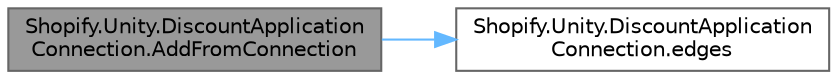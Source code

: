 digraph "Shopify.Unity.DiscountApplicationConnection.AddFromConnection"
{
 // LATEX_PDF_SIZE
  bgcolor="transparent";
  edge [fontname=Helvetica,fontsize=10,labelfontname=Helvetica,labelfontsize=10];
  node [fontname=Helvetica,fontsize=10,shape=box,height=0.2,width=0.4];
  rankdir="LR";
  Node1 [id="Node000001",label="Shopify.Unity.DiscountApplication\lConnection.AddFromConnection",height=0.2,width=0.4,color="gray40", fillcolor="grey60", style="filled", fontcolor="black",tooltip="This is a utility function that allows you to append newly queried data from a connection into this o..."];
  Node1 -> Node2 [id="edge2_Node000001_Node000002",color="steelblue1",style="solid",tooltip=" "];
  Node2 [id="Node000002",label="Shopify.Unity.DiscountApplication\lConnection.edges",height=0.2,width=0.4,color="grey40", fillcolor="white", style="filled",URL="$class_shopify_1_1_unity_1_1_discount_application_connection.html#ae7c7b26c3d8a79c3ad206112da2b6a0b",tooltip="A list of edges."];
}
